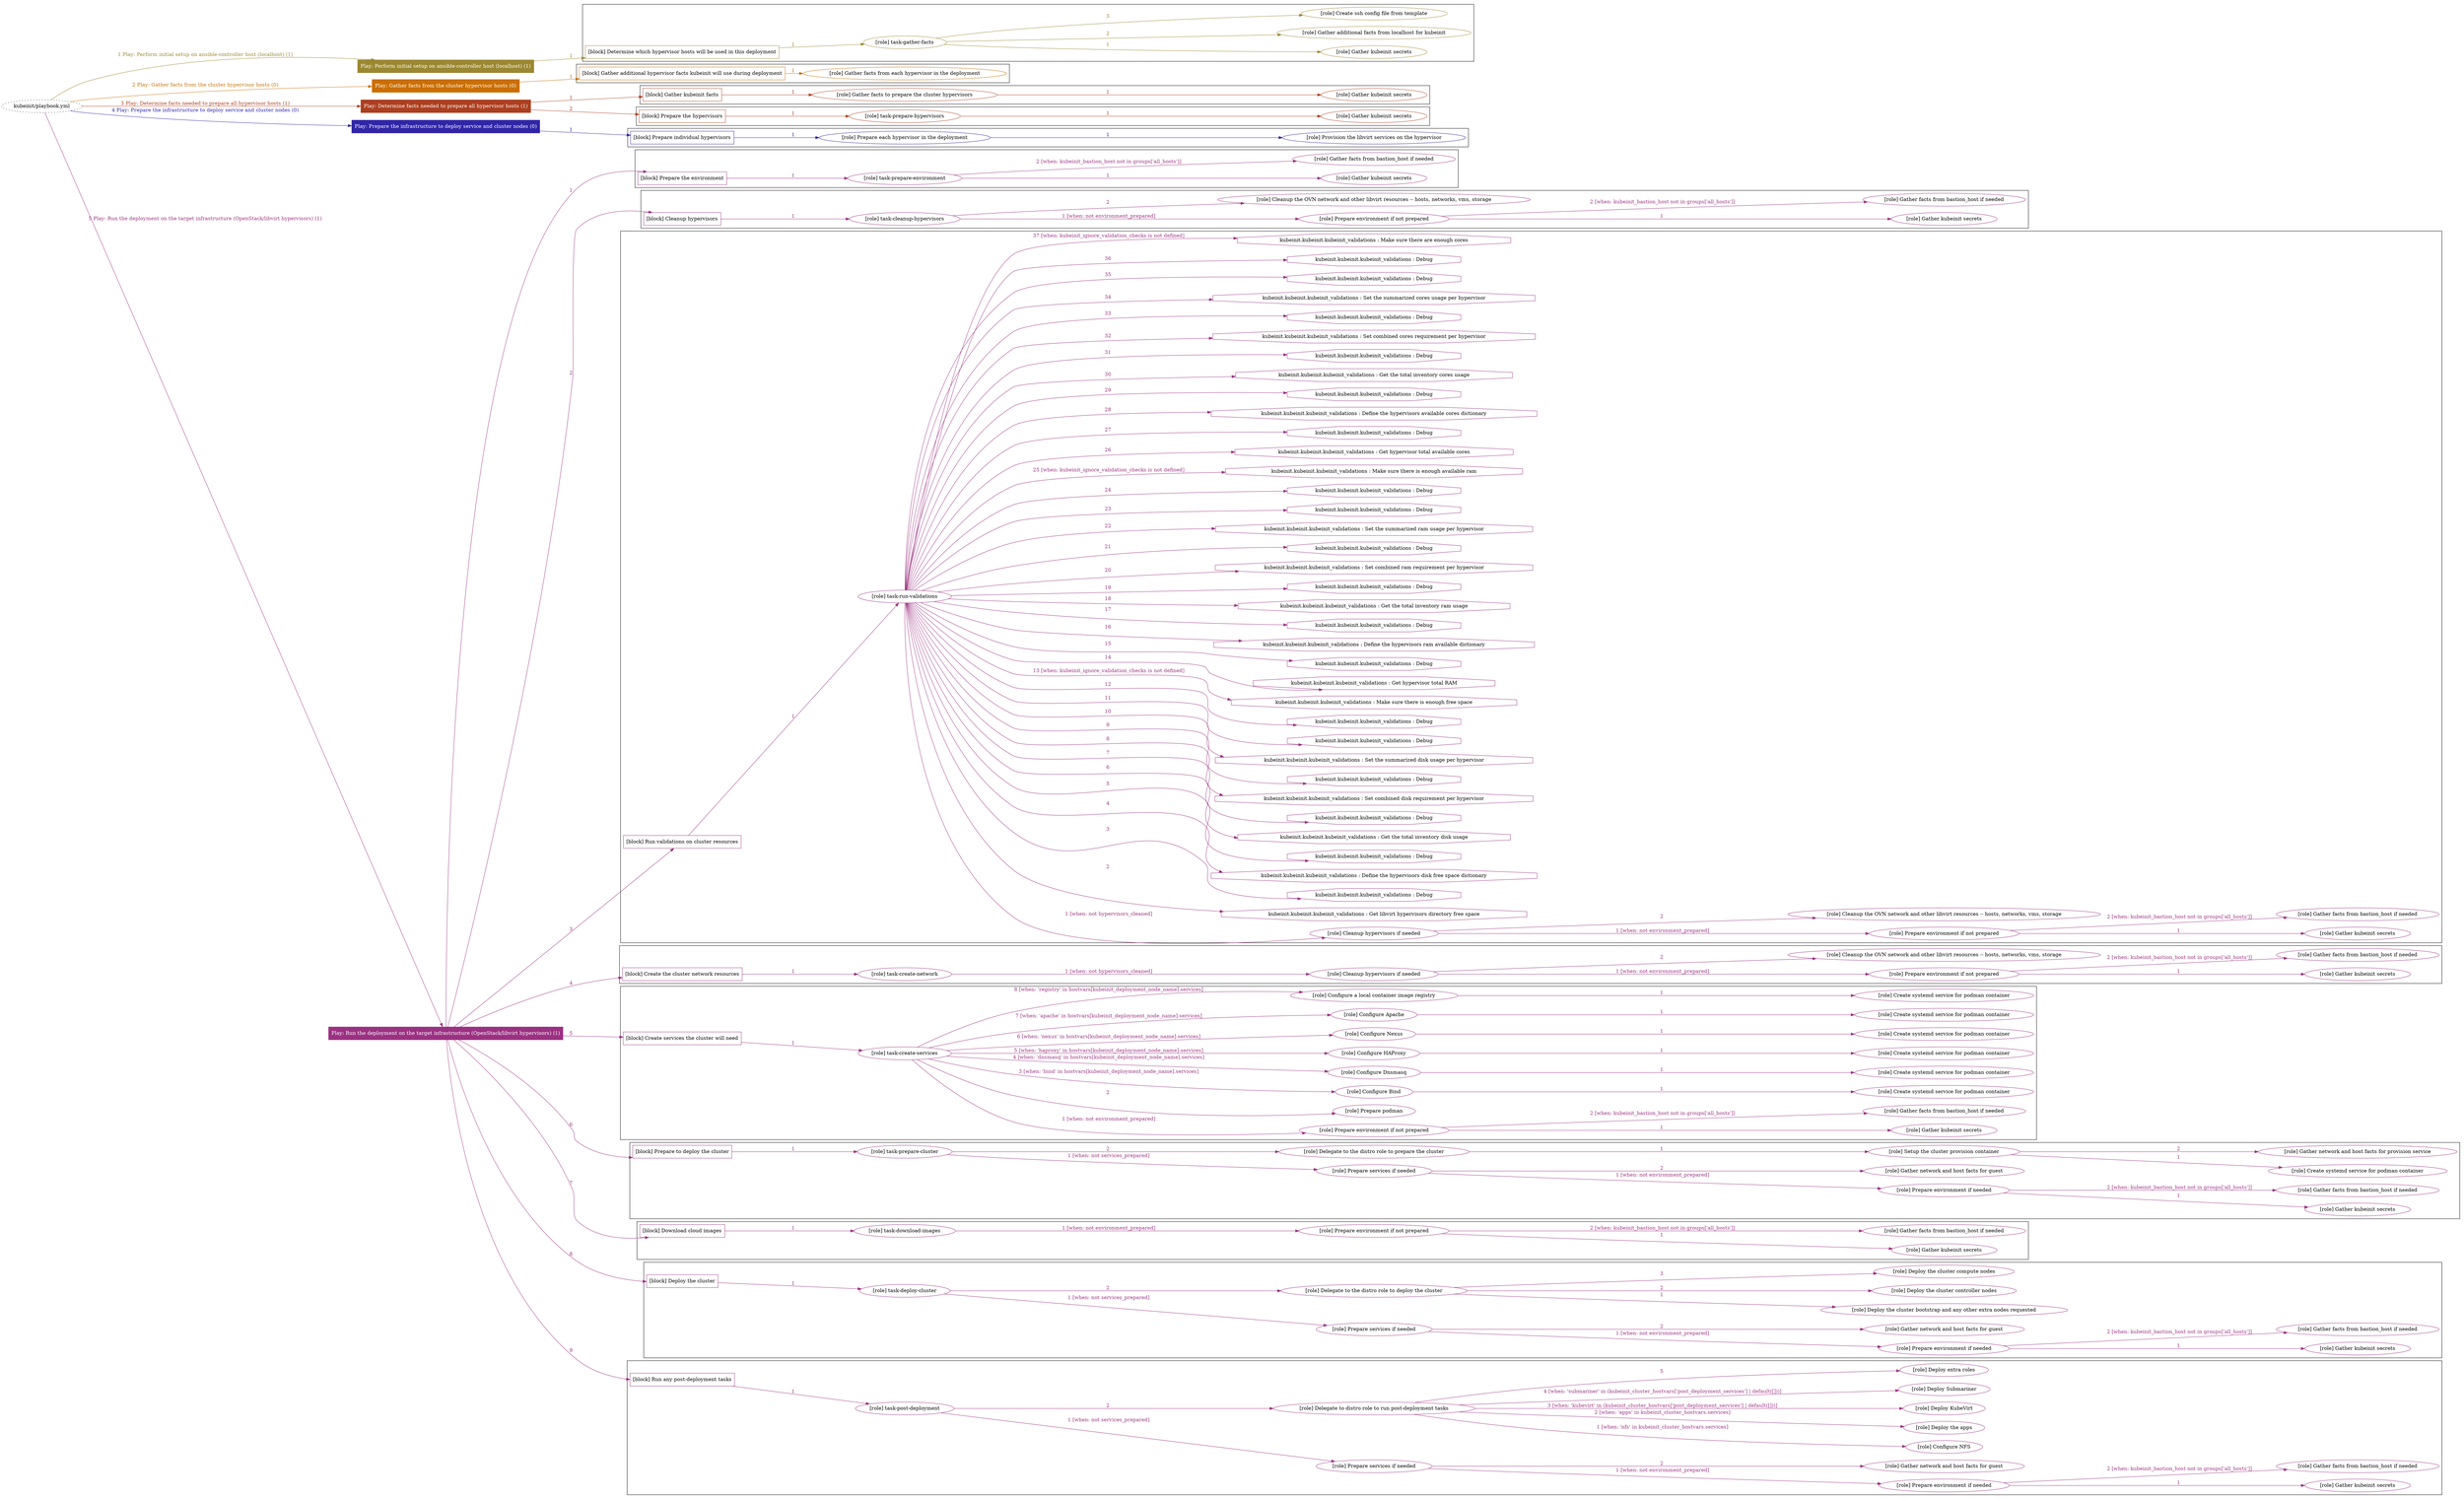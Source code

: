 digraph {
	graph [concentrate=true ordering=in rankdir=LR ratio=fill]
	edge [esep=5 sep=10]
	"kubeinit/playbook.yml" [URL="/home/runner/work/kubeinit/kubeinit/kubeinit/playbook.yml" id=playbook_6d7910e0 style=dotted]
	"kubeinit/playbook.yml" -> play_c3c20d19 [label="1 Play: Perform initial setup on ansible-controller host (localhost) (1)" color="#9b8731" fontcolor="#9b8731" id=edge_play_c3c20d19 labeltooltip="1 Play: Perform initial setup on ansible-controller host (localhost) (1)" tooltip="1 Play: Perform initial setup on ansible-controller host (localhost) (1)"]
	subgraph "Play: Perform initial setup on ansible-controller host (localhost) (1)" {
		play_c3c20d19 [label="Play: Perform initial setup on ansible-controller host (localhost) (1)" URL="/home/runner/work/kubeinit/kubeinit/kubeinit/playbook.yml" color="#9b8731" fontcolor="#ffffff" id=play_c3c20d19 shape=box style=filled tooltip=localhost]
		play_c3c20d19 -> block_7f48fd8b [label=1 color="#9b8731" fontcolor="#9b8731" id=edge_block_7f48fd8b labeltooltip=1 tooltip=1]
		subgraph cluster_block_7f48fd8b {
			block_7f48fd8b [label="[block] Determine which hypervisor hosts will be used in this deployment" URL="/home/runner/work/kubeinit/kubeinit/kubeinit/playbook.yml" color="#9b8731" id=block_7f48fd8b labeltooltip="Determine which hypervisor hosts will be used in this deployment" shape=box tooltip="Determine which hypervisor hosts will be used in this deployment"]
			block_7f48fd8b -> role_fcec6fd9 [label="1 " color="#9b8731" fontcolor="#9b8731" id=edge_role_fcec6fd9 labeltooltip="1 " tooltip="1 "]
			subgraph "task-gather-facts" {
				role_fcec6fd9 [label="[role] task-gather-facts" URL="/home/runner/work/kubeinit/kubeinit/kubeinit/playbook.yml" color="#9b8731" id=role_fcec6fd9 tooltip="task-gather-facts"]
				role_fcec6fd9 -> role_9858ce0e [label="1 " color="#9b8731" fontcolor="#9b8731" id=edge_role_9858ce0e labeltooltip="1 " tooltip="1 "]
				subgraph "Gather kubeinit secrets" {
					role_9858ce0e [label="[role] Gather kubeinit secrets" URL="/home/runner/.ansible/collections/ansible_collections/kubeinit/kubeinit/roles/kubeinit_prepare/tasks/build_hypervisors_group.yml" color="#9b8731" id=role_9858ce0e tooltip="Gather kubeinit secrets"]
				}
				role_fcec6fd9 -> role_df51d15c [label="2 " color="#9b8731" fontcolor="#9b8731" id=edge_role_df51d15c labeltooltip="2 " tooltip="2 "]
				subgraph "Gather additional facts from localhost for kubeinit" {
					role_df51d15c [label="[role] Gather additional facts from localhost for kubeinit" URL="/home/runner/.ansible/collections/ansible_collections/kubeinit/kubeinit/roles/kubeinit_prepare/tasks/build_hypervisors_group.yml" color="#9b8731" id=role_df51d15c tooltip="Gather additional facts from localhost for kubeinit"]
				}
				role_fcec6fd9 -> role_518cdf62 [label="3 " color="#9b8731" fontcolor="#9b8731" id=edge_role_518cdf62 labeltooltip="3 " tooltip="3 "]
				subgraph "Create ssh config file from template" {
					role_518cdf62 [label="[role] Create ssh config file from template" URL="/home/runner/.ansible/collections/ansible_collections/kubeinit/kubeinit/roles/kubeinit_prepare/tasks/build_hypervisors_group.yml" color="#9b8731" id=role_518cdf62 tooltip="Create ssh config file from template"]
				}
			}
		}
	}
	"kubeinit/playbook.yml" -> play_6dd5bb3f [label="2 Play: Gather facts from the cluster hypervisor hosts (0)" color="#ca6f02" fontcolor="#ca6f02" id=edge_play_6dd5bb3f labeltooltip="2 Play: Gather facts from the cluster hypervisor hosts (0)" tooltip="2 Play: Gather facts from the cluster hypervisor hosts (0)"]
	subgraph "Play: Gather facts from the cluster hypervisor hosts (0)" {
		play_6dd5bb3f [label="Play: Gather facts from the cluster hypervisor hosts (0)" URL="/home/runner/work/kubeinit/kubeinit/kubeinit/playbook.yml" color="#ca6f02" fontcolor="#ffffff" id=play_6dd5bb3f shape=box style=filled tooltip="Play: Gather facts from the cluster hypervisor hosts (0)"]
		play_6dd5bb3f -> block_cc670434 [label=1 color="#ca6f02" fontcolor="#ca6f02" id=edge_block_cc670434 labeltooltip=1 tooltip=1]
		subgraph cluster_block_cc670434 {
			block_cc670434 [label="[block] Gather additional hypervisor facts kubeinit will use during deployment" URL="/home/runner/work/kubeinit/kubeinit/kubeinit/playbook.yml" color="#ca6f02" id=block_cc670434 labeltooltip="Gather additional hypervisor facts kubeinit will use during deployment" shape=box tooltip="Gather additional hypervisor facts kubeinit will use during deployment"]
			block_cc670434 -> role_d29d7c04 [label="1 " color="#ca6f02" fontcolor="#ca6f02" id=edge_role_d29d7c04 labeltooltip="1 " tooltip="1 "]
			subgraph "Gather facts from each hypervisor in the deployment" {
				role_d29d7c04 [label="[role] Gather facts from each hypervisor in the deployment" URL="/home/runner/work/kubeinit/kubeinit/kubeinit/playbook.yml" color="#ca6f02" id=role_d29d7c04 tooltip="Gather facts from each hypervisor in the deployment"]
			}
		}
	}
	"kubeinit/playbook.yml" -> play_22f14f71 [label="3 Play: Determine facts needed to prepare all hypervisor hosts (1)" color="#ad3f1f" fontcolor="#ad3f1f" id=edge_play_22f14f71 labeltooltip="3 Play: Determine facts needed to prepare all hypervisor hosts (1)" tooltip="3 Play: Determine facts needed to prepare all hypervisor hosts (1)"]
	subgraph "Play: Determine facts needed to prepare all hypervisor hosts (1)" {
		play_22f14f71 [label="Play: Determine facts needed to prepare all hypervisor hosts (1)" URL="/home/runner/work/kubeinit/kubeinit/kubeinit/playbook.yml" color="#ad3f1f" fontcolor="#ffffff" id=play_22f14f71 shape=box style=filled tooltip=localhost]
		play_22f14f71 -> block_70442dd4 [label=1 color="#ad3f1f" fontcolor="#ad3f1f" id=edge_block_70442dd4 labeltooltip=1 tooltip=1]
		subgraph cluster_block_70442dd4 {
			block_70442dd4 [label="[block] Gather kubeinit facts" URL="/home/runner/work/kubeinit/kubeinit/kubeinit/playbook.yml" color="#ad3f1f" id=block_70442dd4 labeltooltip="Gather kubeinit facts" shape=box tooltip="Gather kubeinit facts"]
			block_70442dd4 -> role_53f2d052 [label="1 " color="#ad3f1f" fontcolor="#ad3f1f" id=edge_role_53f2d052 labeltooltip="1 " tooltip="1 "]
			subgraph "Gather facts to prepare the cluster hypervisors" {
				role_53f2d052 [label="[role] Gather facts to prepare the cluster hypervisors" URL="/home/runner/work/kubeinit/kubeinit/kubeinit/playbook.yml" color="#ad3f1f" id=role_53f2d052 tooltip="Gather facts to prepare the cluster hypervisors"]
				role_53f2d052 -> role_0d0cd772 [label="1 " color="#ad3f1f" fontcolor="#ad3f1f" id=edge_role_0d0cd772 labeltooltip="1 " tooltip="1 "]
				subgraph "Gather kubeinit secrets" {
					role_0d0cd772 [label="[role] Gather kubeinit secrets" URL="/home/runner/.ansible/collections/ansible_collections/kubeinit/kubeinit/roles/kubeinit_prepare/tasks/gather_kubeinit_facts.yml" color="#ad3f1f" id=role_0d0cd772 tooltip="Gather kubeinit secrets"]
				}
			}
		}
		play_22f14f71 -> block_bc79d750 [label=2 color="#ad3f1f" fontcolor="#ad3f1f" id=edge_block_bc79d750 labeltooltip=2 tooltip=2]
		subgraph cluster_block_bc79d750 {
			block_bc79d750 [label="[block] Prepare the hypervisors" URL="/home/runner/work/kubeinit/kubeinit/kubeinit/playbook.yml" color="#ad3f1f" id=block_bc79d750 labeltooltip="Prepare the hypervisors" shape=box tooltip="Prepare the hypervisors"]
			block_bc79d750 -> role_b0c745f6 [label="1 " color="#ad3f1f" fontcolor="#ad3f1f" id=edge_role_b0c745f6 labeltooltip="1 " tooltip="1 "]
			subgraph "task-prepare-hypervisors" {
				role_b0c745f6 [label="[role] task-prepare-hypervisors" URL="/home/runner/work/kubeinit/kubeinit/kubeinit/playbook.yml" color="#ad3f1f" id=role_b0c745f6 tooltip="task-prepare-hypervisors"]
				role_b0c745f6 -> role_ae9e91b8 [label="1 " color="#ad3f1f" fontcolor="#ad3f1f" id=edge_role_ae9e91b8 labeltooltip="1 " tooltip="1 "]
				subgraph "Gather kubeinit secrets" {
					role_ae9e91b8 [label="[role] Gather kubeinit secrets" URL="/home/runner/.ansible/collections/ansible_collections/kubeinit/kubeinit/roles/kubeinit_prepare/tasks/gather_kubeinit_facts.yml" color="#ad3f1f" id=role_ae9e91b8 tooltip="Gather kubeinit secrets"]
				}
			}
		}
	}
	"kubeinit/playbook.yml" -> play_5d10fdf8 [label="4 Play: Prepare the infrastructure to deploy service and cluster nodes (0)" color="#3025a7" fontcolor="#3025a7" id=edge_play_5d10fdf8 labeltooltip="4 Play: Prepare the infrastructure to deploy service and cluster nodes (0)" tooltip="4 Play: Prepare the infrastructure to deploy service and cluster nodes (0)"]
	subgraph "Play: Prepare the infrastructure to deploy service and cluster nodes (0)" {
		play_5d10fdf8 [label="Play: Prepare the infrastructure to deploy service and cluster nodes (0)" URL="/home/runner/work/kubeinit/kubeinit/kubeinit/playbook.yml" color="#3025a7" fontcolor="#ffffff" id=play_5d10fdf8 shape=box style=filled tooltip="Play: Prepare the infrastructure to deploy service and cluster nodes (0)"]
		play_5d10fdf8 -> block_1ee7a589 [label=1 color="#3025a7" fontcolor="#3025a7" id=edge_block_1ee7a589 labeltooltip=1 tooltip=1]
		subgraph cluster_block_1ee7a589 {
			block_1ee7a589 [label="[block] Prepare individual hypervisors" URL="/home/runner/work/kubeinit/kubeinit/kubeinit/playbook.yml" color="#3025a7" id=block_1ee7a589 labeltooltip="Prepare individual hypervisors" shape=box tooltip="Prepare individual hypervisors"]
			block_1ee7a589 -> role_675e67a4 [label="1 " color="#3025a7" fontcolor="#3025a7" id=edge_role_675e67a4 labeltooltip="1 " tooltip="1 "]
			subgraph "Prepare each hypervisor in the deployment" {
				role_675e67a4 [label="[role] Prepare each hypervisor in the deployment" URL="/home/runner/work/kubeinit/kubeinit/kubeinit/playbook.yml" color="#3025a7" id=role_675e67a4 tooltip="Prepare each hypervisor in the deployment"]
				role_675e67a4 -> role_826341c8 [label="1 " color="#3025a7" fontcolor="#3025a7" id=edge_role_826341c8 labeltooltip="1 " tooltip="1 "]
				subgraph "Provision the libvirt services on the hypervisor" {
					role_826341c8 [label="[role] Provision the libvirt services on the hypervisor" URL="/home/runner/.ansible/collections/ansible_collections/kubeinit/kubeinit/roles/kubeinit_prepare/tasks/prepare_hypervisor.yml" color="#3025a7" id=role_826341c8 tooltip="Provision the libvirt services on the hypervisor"]
				}
			}
		}
	}
	"kubeinit/playbook.yml" -> play_c38271ca [label="5 Play: Run the deployment on the target infrastructure (OpenStack/libvirt hypervisors) (1)" color="#9b3182" fontcolor="#9b3182" id=edge_play_c38271ca labeltooltip="5 Play: Run the deployment on the target infrastructure (OpenStack/libvirt hypervisors) (1)" tooltip="5 Play: Run the deployment on the target infrastructure (OpenStack/libvirt hypervisors) (1)"]
	subgraph "Play: Run the deployment on the target infrastructure (OpenStack/libvirt hypervisors) (1)" {
		play_c38271ca [label="Play: Run the deployment on the target infrastructure (OpenStack/libvirt hypervisors) (1)" URL="/home/runner/work/kubeinit/kubeinit/kubeinit/playbook.yml" color="#9b3182" fontcolor="#ffffff" id=play_c38271ca shape=box style=filled tooltip=localhost]
		play_c38271ca -> block_e7f13f61 [label=1 color="#9b3182" fontcolor="#9b3182" id=edge_block_e7f13f61 labeltooltip=1 tooltip=1]
		subgraph cluster_block_e7f13f61 {
			block_e7f13f61 [label="[block] Prepare the environment" URL="/home/runner/work/kubeinit/kubeinit/kubeinit/playbook.yml" color="#9b3182" id=block_e7f13f61 labeltooltip="Prepare the environment" shape=box tooltip="Prepare the environment"]
			block_e7f13f61 -> role_450ded60 [label="1 " color="#9b3182" fontcolor="#9b3182" id=edge_role_450ded60 labeltooltip="1 " tooltip="1 "]
			subgraph "task-prepare-environment" {
				role_450ded60 [label="[role] task-prepare-environment" URL="/home/runner/work/kubeinit/kubeinit/kubeinit/playbook.yml" color="#9b3182" id=role_450ded60 tooltip="task-prepare-environment"]
				role_450ded60 -> role_81544741 [label="1 " color="#9b3182" fontcolor="#9b3182" id=edge_role_81544741 labeltooltip="1 " tooltip="1 "]
				subgraph "Gather kubeinit secrets" {
					role_81544741 [label="[role] Gather kubeinit secrets" URL="/home/runner/.ansible/collections/ansible_collections/kubeinit/kubeinit/roles/kubeinit_prepare/tasks/gather_kubeinit_facts.yml" color="#9b3182" id=role_81544741 tooltip="Gather kubeinit secrets"]
				}
				role_450ded60 -> role_724d67bc [label="2 [when: kubeinit_bastion_host not in groups['all_hosts']]" color="#9b3182" fontcolor="#9b3182" id=edge_role_724d67bc labeltooltip="2 [when: kubeinit_bastion_host not in groups['all_hosts']]" tooltip="2 [when: kubeinit_bastion_host not in groups['all_hosts']]"]
				subgraph "Gather facts from bastion_host if needed" {
					role_724d67bc [label="[role] Gather facts from bastion_host if needed" URL="/home/runner/.ansible/collections/ansible_collections/kubeinit/kubeinit/roles/kubeinit_prepare/tasks/main.yml" color="#9b3182" id=role_724d67bc tooltip="Gather facts from bastion_host if needed"]
				}
			}
		}
		play_c38271ca -> block_0078271f [label=2 color="#9b3182" fontcolor="#9b3182" id=edge_block_0078271f labeltooltip=2 tooltip=2]
		subgraph cluster_block_0078271f {
			block_0078271f [label="[block] Cleanup hypervisors" URL="/home/runner/work/kubeinit/kubeinit/kubeinit/playbook.yml" color="#9b3182" id=block_0078271f labeltooltip="Cleanup hypervisors" shape=box tooltip="Cleanup hypervisors"]
			block_0078271f -> role_fa4e978d [label="1 " color="#9b3182" fontcolor="#9b3182" id=edge_role_fa4e978d labeltooltip="1 " tooltip="1 "]
			subgraph "task-cleanup-hypervisors" {
				role_fa4e978d [label="[role] task-cleanup-hypervisors" URL="/home/runner/work/kubeinit/kubeinit/kubeinit/playbook.yml" color="#9b3182" id=role_fa4e978d tooltip="task-cleanup-hypervisors"]
				role_fa4e978d -> role_5db5257a [label="1 [when: not environment_prepared]" color="#9b3182" fontcolor="#9b3182" id=edge_role_5db5257a labeltooltip="1 [when: not environment_prepared]" tooltip="1 [when: not environment_prepared]"]
				subgraph "Prepare environment if not prepared" {
					role_5db5257a [label="[role] Prepare environment if not prepared" URL="/home/runner/.ansible/collections/ansible_collections/kubeinit/kubeinit/roles/kubeinit_libvirt/tasks/cleanup_hypervisors.yml" color="#9b3182" id=role_5db5257a tooltip="Prepare environment if not prepared"]
					role_5db5257a -> role_e8a7ff7b [label="1 " color="#9b3182" fontcolor="#9b3182" id=edge_role_e8a7ff7b labeltooltip="1 " tooltip="1 "]
					subgraph "Gather kubeinit secrets" {
						role_e8a7ff7b [label="[role] Gather kubeinit secrets" URL="/home/runner/.ansible/collections/ansible_collections/kubeinit/kubeinit/roles/kubeinit_prepare/tasks/gather_kubeinit_facts.yml" color="#9b3182" id=role_e8a7ff7b tooltip="Gather kubeinit secrets"]
					}
					role_5db5257a -> role_a83e1e50 [label="2 [when: kubeinit_bastion_host not in groups['all_hosts']]" color="#9b3182" fontcolor="#9b3182" id=edge_role_a83e1e50 labeltooltip="2 [when: kubeinit_bastion_host not in groups['all_hosts']]" tooltip="2 [when: kubeinit_bastion_host not in groups['all_hosts']]"]
					subgraph "Gather facts from bastion_host if needed" {
						role_a83e1e50 [label="[role] Gather facts from bastion_host if needed" URL="/home/runner/.ansible/collections/ansible_collections/kubeinit/kubeinit/roles/kubeinit_prepare/tasks/main.yml" color="#9b3182" id=role_a83e1e50 tooltip="Gather facts from bastion_host if needed"]
					}
				}
				role_fa4e978d -> role_75641518 [label="2 " color="#9b3182" fontcolor="#9b3182" id=edge_role_75641518 labeltooltip="2 " tooltip="2 "]
				subgraph "Cleanup the OVN network and other libvirt resources -- hosts, networks, vms, storage" {
					role_75641518 [label="[role] Cleanup the OVN network and other libvirt resources -- hosts, networks, vms, storage" URL="/home/runner/.ansible/collections/ansible_collections/kubeinit/kubeinit/roles/kubeinit_libvirt/tasks/cleanup_hypervisors.yml" color="#9b3182" id=role_75641518 tooltip="Cleanup the OVN network and other libvirt resources -- hosts, networks, vms, storage"]
				}
			}
		}
		play_c38271ca -> block_f02e43ec [label=3 color="#9b3182" fontcolor="#9b3182" id=edge_block_f02e43ec labeltooltip=3 tooltip=3]
		subgraph cluster_block_f02e43ec {
			block_f02e43ec [label="[block] Run validations on cluster resources" URL="/home/runner/work/kubeinit/kubeinit/kubeinit/playbook.yml" color="#9b3182" id=block_f02e43ec labeltooltip="Run validations on cluster resources" shape=box tooltip="Run validations on cluster resources"]
			block_f02e43ec -> role_e5e38f5f [label="1 " color="#9b3182" fontcolor="#9b3182" id=edge_role_e5e38f5f labeltooltip="1 " tooltip="1 "]
			subgraph "task-run-validations" {
				role_e5e38f5f [label="[role] task-run-validations" URL="/home/runner/work/kubeinit/kubeinit/kubeinit/playbook.yml" color="#9b3182" id=role_e5e38f5f tooltip="task-run-validations"]
				role_e5e38f5f -> role_f01fb2c4 [label="1 [when: not hypervisors_cleaned]" color="#9b3182" fontcolor="#9b3182" id=edge_role_f01fb2c4 labeltooltip="1 [when: not hypervisors_cleaned]" tooltip="1 [when: not hypervisors_cleaned]"]
				subgraph "Cleanup hypervisors if needed" {
					role_f01fb2c4 [label="[role] Cleanup hypervisors if needed" URL="/home/runner/.ansible/collections/ansible_collections/kubeinit/kubeinit/roles/kubeinit_validations/tasks/main.yml" color="#9b3182" id=role_f01fb2c4 tooltip="Cleanup hypervisors if needed"]
					role_f01fb2c4 -> role_eff689a5 [label="1 [when: not environment_prepared]" color="#9b3182" fontcolor="#9b3182" id=edge_role_eff689a5 labeltooltip="1 [when: not environment_prepared]" tooltip="1 [when: not environment_prepared]"]
					subgraph "Prepare environment if not prepared" {
						role_eff689a5 [label="[role] Prepare environment if not prepared" URL="/home/runner/.ansible/collections/ansible_collections/kubeinit/kubeinit/roles/kubeinit_libvirt/tasks/cleanup_hypervisors.yml" color="#9b3182" id=role_eff689a5 tooltip="Prepare environment if not prepared"]
						role_eff689a5 -> role_50e3e59b [label="1 " color="#9b3182" fontcolor="#9b3182" id=edge_role_50e3e59b labeltooltip="1 " tooltip="1 "]
						subgraph "Gather kubeinit secrets" {
							role_50e3e59b [label="[role] Gather kubeinit secrets" URL="/home/runner/.ansible/collections/ansible_collections/kubeinit/kubeinit/roles/kubeinit_prepare/tasks/gather_kubeinit_facts.yml" color="#9b3182" id=role_50e3e59b tooltip="Gather kubeinit secrets"]
						}
						role_eff689a5 -> role_4aede977 [label="2 [when: kubeinit_bastion_host not in groups['all_hosts']]" color="#9b3182" fontcolor="#9b3182" id=edge_role_4aede977 labeltooltip="2 [when: kubeinit_bastion_host not in groups['all_hosts']]" tooltip="2 [when: kubeinit_bastion_host not in groups['all_hosts']]"]
						subgraph "Gather facts from bastion_host if needed" {
							role_4aede977 [label="[role] Gather facts from bastion_host if needed" URL="/home/runner/.ansible/collections/ansible_collections/kubeinit/kubeinit/roles/kubeinit_prepare/tasks/main.yml" color="#9b3182" id=role_4aede977 tooltip="Gather facts from bastion_host if needed"]
						}
					}
					role_f01fb2c4 -> role_d5c94de2 [label="2 " color="#9b3182" fontcolor="#9b3182" id=edge_role_d5c94de2 labeltooltip="2 " tooltip="2 "]
					subgraph "Cleanup the OVN network and other libvirt resources -- hosts, networks, vms, storage" {
						role_d5c94de2 [label="[role] Cleanup the OVN network and other libvirt resources -- hosts, networks, vms, storage" URL="/home/runner/.ansible/collections/ansible_collections/kubeinit/kubeinit/roles/kubeinit_libvirt/tasks/cleanup_hypervisors.yml" color="#9b3182" id=role_d5c94de2 tooltip="Cleanup the OVN network and other libvirt resources -- hosts, networks, vms, storage"]
					}
				}
				task_a745908e [label="kubeinit.kubeinit.kubeinit_validations : Get libvirt hypervisors directory free space" URL="/home/runner/.ansible/collections/ansible_collections/kubeinit/kubeinit/roles/kubeinit_validations/tasks/10_libvirt_free_space.yml" color="#9b3182" id=task_a745908e shape=octagon tooltip="kubeinit.kubeinit.kubeinit_validations : Get libvirt hypervisors directory free space"]
				role_e5e38f5f -> task_a745908e [label="2 " color="#9b3182" fontcolor="#9b3182" id=edge_task_a745908e labeltooltip="2 " tooltip="2 "]
				task_2fb36fa1 [label="kubeinit.kubeinit.kubeinit_validations : Debug" URL="/home/runner/.ansible/collections/ansible_collections/kubeinit/kubeinit/roles/kubeinit_validations/tasks/10_libvirt_free_space.yml" color="#9b3182" id=task_2fb36fa1 shape=octagon tooltip="kubeinit.kubeinit.kubeinit_validations : Debug"]
				role_e5e38f5f -> task_2fb36fa1 [label="3 " color="#9b3182" fontcolor="#9b3182" id=edge_task_2fb36fa1 labeltooltip="3 " tooltip="3 "]
				task_a7d88b52 [label="kubeinit.kubeinit.kubeinit_validations : Define the hypervisors disk free space dictionary" URL="/home/runner/.ansible/collections/ansible_collections/kubeinit/kubeinit/roles/kubeinit_validations/tasks/10_libvirt_free_space.yml" color="#9b3182" id=task_a7d88b52 shape=octagon tooltip="kubeinit.kubeinit.kubeinit_validations : Define the hypervisors disk free space dictionary"]
				role_e5e38f5f -> task_a7d88b52 [label="4 " color="#9b3182" fontcolor="#9b3182" id=edge_task_a7d88b52 labeltooltip="4 " tooltip="4 "]
				task_91a21dcd [label="kubeinit.kubeinit.kubeinit_validations : Debug" URL="/home/runner/.ansible/collections/ansible_collections/kubeinit/kubeinit/roles/kubeinit_validations/tasks/10_libvirt_free_space.yml" color="#9b3182" id=task_91a21dcd shape=octagon tooltip="kubeinit.kubeinit.kubeinit_validations : Debug"]
				role_e5e38f5f -> task_91a21dcd [label="5 " color="#9b3182" fontcolor="#9b3182" id=edge_task_91a21dcd labeltooltip="5 " tooltip="5 "]
				task_b0f4aae4 [label="kubeinit.kubeinit.kubeinit_validations : Get the total inventory disk usage" URL="/home/runner/.ansible/collections/ansible_collections/kubeinit/kubeinit/roles/kubeinit_validations/tasks/10_libvirt_free_space.yml" color="#9b3182" id=task_b0f4aae4 shape=octagon tooltip="kubeinit.kubeinit.kubeinit_validations : Get the total inventory disk usage"]
				role_e5e38f5f -> task_b0f4aae4 [label="6 " color="#9b3182" fontcolor="#9b3182" id=edge_task_b0f4aae4 labeltooltip="6 " tooltip="6 "]
				task_27490541 [label="kubeinit.kubeinit.kubeinit_validations : Debug" URL="/home/runner/.ansible/collections/ansible_collections/kubeinit/kubeinit/roles/kubeinit_validations/tasks/10_libvirt_free_space.yml" color="#9b3182" id=task_27490541 shape=octagon tooltip="kubeinit.kubeinit.kubeinit_validations : Debug"]
				role_e5e38f5f -> task_27490541 [label="7 " color="#9b3182" fontcolor="#9b3182" id=edge_task_27490541 labeltooltip="7 " tooltip="7 "]
				task_0b4f65af [label="kubeinit.kubeinit.kubeinit_validations : Set combined disk requirement per hypervisor" URL="/home/runner/.ansible/collections/ansible_collections/kubeinit/kubeinit/roles/kubeinit_validations/tasks/10_libvirt_free_space.yml" color="#9b3182" id=task_0b4f65af shape=octagon tooltip="kubeinit.kubeinit.kubeinit_validations : Set combined disk requirement per hypervisor"]
				role_e5e38f5f -> task_0b4f65af [label="8 " color="#9b3182" fontcolor="#9b3182" id=edge_task_0b4f65af labeltooltip="8 " tooltip="8 "]
				task_a7dbe92e [label="kubeinit.kubeinit.kubeinit_validations : Debug" URL="/home/runner/.ansible/collections/ansible_collections/kubeinit/kubeinit/roles/kubeinit_validations/tasks/10_libvirt_free_space.yml" color="#9b3182" id=task_a7dbe92e shape=octagon tooltip="kubeinit.kubeinit.kubeinit_validations : Debug"]
				role_e5e38f5f -> task_a7dbe92e [label="9 " color="#9b3182" fontcolor="#9b3182" id=edge_task_a7dbe92e labeltooltip="9 " tooltip="9 "]
				task_7c54afbc [label="kubeinit.kubeinit.kubeinit_validations : Set the summarized disk usage per hypervisor" URL="/home/runner/.ansible/collections/ansible_collections/kubeinit/kubeinit/roles/kubeinit_validations/tasks/10_libvirt_free_space.yml" color="#9b3182" id=task_7c54afbc shape=octagon tooltip="kubeinit.kubeinit.kubeinit_validations : Set the summarized disk usage per hypervisor"]
				role_e5e38f5f -> task_7c54afbc [label="10 " color="#9b3182" fontcolor="#9b3182" id=edge_task_7c54afbc labeltooltip="10 " tooltip="10 "]
				task_a8f267cc [label="kubeinit.kubeinit.kubeinit_validations : Debug" URL="/home/runner/.ansible/collections/ansible_collections/kubeinit/kubeinit/roles/kubeinit_validations/tasks/10_libvirt_free_space.yml" color="#9b3182" id=task_a8f267cc shape=octagon tooltip="kubeinit.kubeinit.kubeinit_validations : Debug"]
				role_e5e38f5f -> task_a8f267cc [label="11 " color="#9b3182" fontcolor="#9b3182" id=edge_task_a8f267cc labeltooltip="11 " tooltip="11 "]
				task_fdf61621 [label="kubeinit.kubeinit.kubeinit_validations : Debug" URL="/home/runner/.ansible/collections/ansible_collections/kubeinit/kubeinit/roles/kubeinit_validations/tasks/10_libvirt_free_space.yml" color="#9b3182" id=task_fdf61621 shape=octagon tooltip="kubeinit.kubeinit.kubeinit_validations : Debug"]
				role_e5e38f5f -> task_fdf61621 [label="12 " color="#9b3182" fontcolor="#9b3182" id=edge_task_fdf61621 labeltooltip="12 " tooltip="12 "]
				task_b91ee5dc [label="kubeinit.kubeinit.kubeinit_validations : Make sure there is enough free space" URL="/home/runner/.ansible/collections/ansible_collections/kubeinit/kubeinit/roles/kubeinit_validations/tasks/10_libvirt_free_space.yml" color="#9b3182" id=task_b91ee5dc shape=octagon tooltip="kubeinit.kubeinit.kubeinit_validations : Make sure there is enough free space"]
				role_e5e38f5f -> task_b91ee5dc [label="13 [when: kubeinit_ignore_validation_checks is not defined]" color="#9b3182" fontcolor="#9b3182" id=edge_task_b91ee5dc labeltooltip="13 [when: kubeinit_ignore_validation_checks is not defined]" tooltip="13 [when: kubeinit_ignore_validation_checks is not defined]"]
				task_8a753f56 [label="kubeinit.kubeinit.kubeinit_validations : Get hypervisor total RAM" URL="/home/runner/.ansible/collections/ansible_collections/kubeinit/kubeinit/roles/kubeinit_validations/tasks/20_libvirt_available_ram.yml" color="#9b3182" id=task_8a753f56 shape=octagon tooltip="kubeinit.kubeinit.kubeinit_validations : Get hypervisor total RAM"]
				role_e5e38f5f -> task_8a753f56 [label="14 " color="#9b3182" fontcolor="#9b3182" id=edge_task_8a753f56 labeltooltip="14 " tooltip="14 "]
				task_936231c6 [label="kubeinit.kubeinit.kubeinit_validations : Debug" URL="/home/runner/.ansible/collections/ansible_collections/kubeinit/kubeinit/roles/kubeinit_validations/tasks/20_libvirt_available_ram.yml" color="#9b3182" id=task_936231c6 shape=octagon tooltip="kubeinit.kubeinit.kubeinit_validations : Debug"]
				role_e5e38f5f -> task_936231c6 [label="15 " color="#9b3182" fontcolor="#9b3182" id=edge_task_936231c6 labeltooltip="15 " tooltip="15 "]
				task_19b44141 [label="kubeinit.kubeinit.kubeinit_validations : Define the hypervisors ram available dictionary" URL="/home/runner/.ansible/collections/ansible_collections/kubeinit/kubeinit/roles/kubeinit_validations/tasks/20_libvirt_available_ram.yml" color="#9b3182" id=task_19b44141 shape=octagon tooltip="kubeinit.kubeinit.kubeinit_validations : Define the hypervisors ram available dictionary"]
				role_e5e38f5f -> task_19b44141 [label="16 " color="#9b3182" fontcolor="#9b3182" id=edge_task_19b44141 labeltooltip="16 " tooltip="16 "]
				task_3cba6648 [label="kubeinit.kubeinit.kubeinit_validations : Debug" URL="/home/runner/.ansible/collections/ansible_collections/kubeinit/kubeinit/roles/kubeinit_validations/tasks/20_libvirt_available_ram.yml" color="#9b3182" id=task_3cba6648 shape=octagon tooltip="kubeinit.kubeinit.kubeinit_validations : Debug"]
				role_e5e38f5f -> task_3cba6648 [label="17 " color="#9b3182" fontcolor="#9b3182" id=edge_task_3cba6648 labeltooltip="17 " tooltip="17 "]
				task_0aa7106b [label="kubeinit.kubeinit.kubeinit_validations : Get the total inventory ram usage" URL="/home/runner/.ansible/collections/ansible_collections/kubeinit/kubeinit/roles/kubeinit_validations/tasks/20_libvirt_available_ram.yml" color="#9b3182" id=task_0aa7106b shape=octagon tooltip="kubeinit.kubeinit.kubeinit_validations : Get the total inventory ram usage"]
				role_e5e38f5f -> task_0aa7106b [label="18 " color="#9b3182" fontcolor="#9b3182" id=edge_task_0aa7106b labeltooltip="18 " tooltip="18 "]
				task_e2096e70 [label="kubeinit.kubeinit.kubeinit_validations : Debug" URL="/home/runner/.ansible/collections/ansible_collections/kubeinit/kubeinit/roles/kubeinit_validations/tasks/20_libvirt_available_ram.yml" color="#9b3182" id=task_e2096e70 shape=octagon tooltip="kubeinit.kubeinit.kubeinit_validations : Debug"]
				role_e5e38f5f -> task_e2096e70 [label="19 " color="#9b3182" fontcolor="#9b3182" id=edge_task_e2096e70 labeltooltip="19 " tooltip="19 "]
				task_182fce0a [label="kubeinit.kubeinit.kubeinit_validations : Set combined ram requirement per hypervisor" URL="/home/runner/.ansible/collections/ansible_collections/kubeinit/kubeinit/roles/kubeinit_validations/tasks/20_libvirt_available_ram.yml" color="#9b3182" id=task_182fce0a shape=octagon tooltip="kubeinit.kubeinit.kubeinit_validations : Set combined ram requirement per hypervisor"]
				role_e5e38f5f -> task_182fce0a [label="20 " color="#9b3182" fontcolor="#9b3182" id=edge_task_182fce0a labeltooltip="20 " tooltip="20 "]
				task_20ee5299 [label="kubeinit.kubeinit.kubeinit_validations : Debug" URL="/home/runner/.ansible/collections/ansible_collections/kubeinit/kubeinit/roles/kubeinit_validations/tasks/20_libvirt_available_ram.yml" color="#9b3182" id=task_20ee5299 shape=octagon tooltip="kubeinit.kubeinit.kubeinit_validations : Debug"]
				role_e5e38f5f -> task_20ee5299 [label="21 " color="#9b3182" fontcolor="#9b3182" id=edge_task_20ee5299 labeltooltip="21 " tooltip="21 "]
				task_604681ad [label="kubeinit.kubeinit.kubeinit_validations : Set the summarized ram usage per hypervisor" URL="/home/runner/.ansible/collections/ansible_collections/kubeinit/kubeinit/roles/kubeinit_validations/tasks/20_libvirt_available_ram.yml" color="#9b3182" id=task_604681ad shape=octagon tooltip="kubeinit.kubeinit.kubeinit_validations : Set the summarized ram usage per hypervisor"]
				role_e5e38f5f -> task_604681ad [label="22 " color="#9b3182" fontcolor="#9b3182" id=edge_task_604681ad labeltooltip="22 " tooltip="22 "]
				task_03260ec7 [label="kubeinit.kubeinit.kubeinit_validations : Debug" URL="/home/runner/.ansible/collections/ansible_collections/kubeinit/kubeinit/roles/kubeinit_validations/tasks/20_libvirt_available_ram.yml" color="#9b3182" id=task_03260ec7 shape=octagon tooltip="kubeinit.kubeinit.kubeinit_validations : Debug"]
				role_e5e38f5f -> task_03260ec7 [label="23 " color="#9b3182" fontcolor="#9b3182" id=edge_task_03260ec7 labeltooltip="23 " tooltip="23 "]
				task_02cd52b4 [label="kubeinit.kubeinit.kubeinit_validations : Debug" URL="/home/runner/.ansible/collections/ansible_collections/kubeinit/kubeinit/roles/kubeinit_validations/tasks/20_libvirt_available_ram.yml" color="#9b3182" id=task_02cd52b4 shape=octagon tooltip="kubeinit.kubeinit.kubeinit_validations : Debug"]
				role_e5e38f5f -> task_02cd52b4 [label="24 " color="#9b3182" fontcolor="#9b3182" id=edge_task_02cd52b4 labeltooltip="24 " tooltip="24 "]
				task_a884ff2a [label="kubeinit.kubeinit.kubeinit_validations : Make sure there is enough available ram" URL="/home/runner/.ansible/collections/ansible_collections/kubeinit/kubeinit/roles/kubeinit_validations/tasks/20_libvirt_available_ram.yml" color="#9b3182" id=task_a884ff2a shape=octagon tooltip="kubeinit.kubeinit.kubeinit_validations : Make sure there is enough available ram"]
				role_e5e38f5f -> task_a884ff2a [label="25 [when: kubeinit_ignore_validation_checks is not defined]" color="#9b3182" fontcolor="#9b3182" id=edge_task_a884ff2a labeltooltip="25 [when: kubeinit_ignore_validation_checks is not defined]" tooltip="25 [when: kubeinit_ignore_validation_checks is not defined]"]
				task_6d5be881 [label="kubeinit.kubeinit.kubeinit_validations : Get hypervisor total available cores" URL="/home/runner/.ansible/collections/ansible_collections/kubeinit/kubeinit/roles/kubeinit_validations/tasks/30_libvirt_check_cpu_cores.yml" color="#9b3182" id=task_6d5be881 shape=octagon tooltip="kubeinit.kubeinit.kubeinit_validations : Get hypervisor total available cores"]
				role_e5e38f5f -> task_6d5be881 [label="26 " color="#9b3182" fontcolor="#9b3182" id=edge_task_6d5be881 labeltooltip="26 " tooltip="26 "]
				task_584d3992 [label="kubeinit.kubeinit.kubeinit_validations : Debug" URL="/home/runner/.ansible/collections/ansible_collections/kubeinit/kubeinit/roles/kubeinit_validations/tasks/30_libvirt_check_cpu_cores.yml" color="#9b3182" id=task_584d3992 shape=octagon tooltip="kubeinit.kubeinit.kubeinit_validations : Debug"]
				role_e5e38f5f -> task_584d3992 [label="27 " color="#9b3182" fontcolor="#9b3182" id=edge_task_584d3992 labeltooltip="27 " tooltip="27 "]
				task_e2995101 [label="kubeinit.kubeinit.kubeinit_validations : Define the hypervisors available cores dictionary" URL="/home/runner/.ansible/collections/ansible_collections/kubeinit/kubeinit/roles/kubeinit_validations/tasks/30_libvirt_check_cpu_cores.yml" color="#9b3182" id=task_e2995101 shape=octagon tooltip="kubeinit.kubeinit.kubeinit_validations : Define the hypervisors available cores dictionary"]
				role_e5e38f5f -> task_e2995101 [label="28 " color="#9b3182" fontcolor="#9b3182" id=edge_task_e2995101 labeltooltip="28 " tooltip="28 "]
				task_38f5c5b1 [label="kubeinit.kubeinit.kubeinit_validations : Debug" URL="/home/runner/.ansible/collections/ansible_collections/kubeinit/kubeinit/roles/kubeinit_validations/tasks/30_libvirt_check_cpu_cores.yml" color="#9b3182" id=task_38f5c5b1 shape=octagon tooltip="kubeinit.kubeinit.kubeinit_validations : Debug"]
				role_e5e38f5f -> task_38f5c5b1 [label="29 " color="#9b3182" fontcolor="#9b3182" id=edge_task_38f5c5b1 labeltooltip="29 " tooltip="29 "]
				task_f45c4b98 [label="kubeinit.kubeinit.kubeinit_validations : Get the total inventory cores usage" URL="/home/runner/.ansible/collections/ansible_collections/kubeinit/kubeinit/roles/kubeinit_validations/tasks/30_libvirt_check_cpu_cores.yml" color="#9b3182" id=task_f45c4b98 shape=octagon tooltip="kubeinit.kubeinit.kubeinit_validations : Get the total inventory cores usage"]
				role_e5e38f5f -> task_f45c4b98 [label="30 " color="#9b3182" fontcolor="#9b3182" id=edge_task_f45c4b98 labeltooltip="30 " tooltip="30 "]
				task_ac722fb9 [label="kubeinit.kubeinit.kubeinit_validations : Debug" URL="/home/runner/.ansible/collections/ansible_collections/kubeinit/kubeinit/roles/kubeinit_validations/tasks/30_libvirt_check_cpu_cores.yml" color="#9b3182" id=task_ac722fb9 shape=octagon tooltip="kubeinit.kubeinit.kubeinit_validations : Debug"]
				role_e5e38f5f -> task_ac722fb9 [label="31 " color="#9b3182" fontcolor="#9b3182" id=edge_task_ac722fb9 labeltooltip="31 " tooltip="31 "]
				task_0b28ead2 [label="kubeinit.kubeinit.kubeinit_validations : Set combined cores requirement per hypervisor" URL="/home/runner/.ansible/collections/ansible_collections/kubeinit/kubeinit/roles/kubeinit_validations/tasks/30_libvirt_check_cpu_cores.yml" color="#9b3182" id=task_0b28ead2 shape=octagon tooltip="kubeinit.kubeinit.kubeinit_validations : Set combined cores requirement per hypervisor"]
				role_e5e38f5f -> task_0b28ead2 [label="32 " color="#9b3182" fontcolor="#9b3182" id=edge_task_0b28ead2 labeltooltip="32 " tooltip="32 "]
				task_3738c8bd [label="kubeinit.kubeinit.kubeinit_validations : Debug" URL="/home/runner/.ansible/collections/ansible_collections/kubeinit/kubeinit/roles/kubeinit_validations/tasks/30_libvirt_check_cpu_cores.yml" color="#9b3182" id=task_3738c8bd shape=octagon tooltip="kubeinit.kubeinit.kubeinit_validations : Debug"]
				role_e5e38f5f -> task_3738c8bd [label="33 " color="#9b3182" fontcolor="#9b3182" id=edge_task_3738c8bd labeltooltip="33 " tooltip="33 "]
				task_141d3af8 [label="kubeinit.kubeinit.kubeinit_validations : Set the summarized cores usage per hypervisor" URL="/home/runner/.ansible/collections/ansible_collections/kubeinit/kubeinit/roles/kubeinit_validations/tasks/30_libvirt_check_cpu_cores.yml" color="#9b3182" id=task_141d3af8 shape=octagon tooltip="kubeinit.kubeinit.kubeinit_validations : Set the summarized cores usage per hypervisor"]
				role_e5e38f5f -> task_141d3af8 [label="34 " color="#9b3182" fontcolor="#9b3182" id=edge_task_141d3af8 labeltooltip="34 " tooltip="34 "]
				task_fd48685c [label="kubeinit.kubeinit.kubeinit_validations : Debug" URL="/home/runner/.ansible/collections/ansible_collections/kubeinit/kubeinit/roles/kubeinit_validations/tasks/30_libvirt_check_cpu_cores.yml" color="#9b3182" id=task_fd48685c shape=octagon tooltip="kubeinit.kubeinit.kubeinit_validations : Debug"]
				role_e5e38f5f -> task_fd48685c [label="35 " color="#9b3182" fontcolor="#9b3182" id=edge_task_fd48685c labeltooltip="35 " tooltip="35 "]
				task_c5bc0656 [label="kubeinit.kubeinit.kubeinit_validations : Debug" URL="/home/runner/.ansible/collections/ansible_collections/kubeinit/kubeinit/roles/kubeinit_validations/tasks/30_libvirt_check_cpu_cores.yml" color="#9b3182" id=task_c5bc0656 shape=octagon tooltip="kubeinit.kubeinit.kubeinit_validations : Debug"]
				role_e5e38f5f -> task_c5bc0656 [label="36 " color="#9b3182" fontcolor="#9b3182" id=edge_task_c5bc0656 labeltooltip="36 " tooltip="36 "]
				task_1eb960d5 [label="kubeinit.kubeinit.kubeinit_validations : Make sure there are enough cores" URL="/home/runner/.ansible/collections/ansible_collections/kubeinit/kubeinit/roles/kubeinit_validations/tasks/30_libvirt_check_cpu_cores.yml" color="#9b3182" id=task_1eb960d5 shape=octagon tooltip="kubeinit.kubeinit.kubeinit_validations : Make sure there are enough cores"]
				role_e5e38f5f -> task_1eb960d5 [label="37 [when: kubeinit_ignore_validation_checks is not defined]" color="#9b3182" fontcolor="#9b3182" id=edge_task_1eb960d5 labeltooltip="37 [when: kubeinit_ignore_validation_checks is not defined]" tooltip="37 [when: kubeinit_ignore_validation_checks is not defined]"]
			}
		}
		play_c38271ca -> block_f4c3f7bf [label=4 color="#9b3182" fontcolor="#9b3182" id=edge_block_f4c3f7bf labeltooltip=4 tooltip=4]
		subgraph cluster_block_f4c3f7bf {
			block_f4c3f7bf [label="[block] Create the cluster network resources" URL="/home/runner/work/kubeinit/kubeinit/kubeinit/playbook.yml" color="#9b3182" id=block_f4c3f7bf labeltooltip="Create the cluster network resources" shape=box tooltip="Create the cluster network resources"]
			block_f4c3f7bf -> role_4299a69d [label="1 " color="#9b3182" fontcolor="#9b3182" id=edge_role_4299a69d labeltooltip="1 " tooltip="1 "]
			subgraph "task-create-network" {
				role_4299a69d [label="[role] task-create-network" URL="/home/runner/work/kubeinit/kubeinit/kubeinit/playbook.yml" color="#9b3182" id=role_4299a69d tooltip="task-create-network"]
				role_4299a69d -> role_03c4f91a [label="1 [when: not hypervisors_cleaned]" color="#9b3182" fontcolor="#9b3182" id=edge_role_03c4f91a labeltooltip="1 [when: not hypervisors_cleaned]" tooltip="1 [when: not hypervisors_cleaned]"]
				subgraph "Cleanup hypervisors if needed" {
					role_03c4f91a [label="[role] Cleanup hypervisors if needed" URL="/home/runner/.ansible/collections/ansible_collections/kubeinit/kubeinit/roles/kubeinit_libvirt/tasks/create_network.yml" color="#9b3182" id=role_03c4f91a tooltip="Cleanup hypervisors if needed"]
					role_03c4f91a -> role_32588355 [label="1 [when: not environment_prepared]" color="#9b3182" fontcolor="#9b3182" id=edge_role_32588355 labeltooltip="1 [when: not environment_prepared]" tooltip="1 [when: not environment_prepared]"]
					subgraph "Prepare environment if not prepared" {
						role_32588355 [label="[role] Prepare environment if not prepared" URL="/home/runner/.ansible/collections/ansible_collections/kubeinit/kubeinit/roles/kubeinit_libvirt/tasks/cleanup_hypervisors.yml" color="#9b3182" id=role_32588355 tooltip="Prepare environment if not prepared"]
						role_32588355 -> role_fccd439d [label="1 " color="#9b3182" fontcolor="#9b3182" id=edge_role_fccd439d labeltooltip="1 " tooltip="1 "]
						subgraph "Gather kubeinit secrets" {
							role_fccd439d [label="[role] Gather kubeinit secrets" URL="/home/runner/.ansible/collections/ansible_collections/kubeinit/kubeinit/roles/kubeinit_prepare/tasks/gather_kubeinit_facts.yml" color="#9b3182" id=role_fccd439d tooltip="Gather kubeinit secrets"]
						}
						role_32588355 -> role_a023e682 [label="2 [when: kubeinit_bastion_host not in groups['all_hosts']]" color="#9b3182" fontcolor="#9b3182" id=edge_role_a023e682 labeltooltip="2 [when: kubeinit_bastion_host not in groups['all_hosts']]" tooltip="2 [when: kubeinit_bastion_host not in groups['all_hosts']]"]
						subgraph "Gather facts from bastion_host if needed" {
							role_a023e682 [label="[role] Gather facts from bastion_host if needed" URL="/home/runner/.ansible/collections/ansible_collections/kubeinit/kubeinit/roles/kubeinit_prepare/tasks/main.yml" color="#9b3182" id=role_a023e682 tooltip="Gather facts from bastion_host if needed"]
						}
					}
					role_03c4f91a -> role_fb925089 [label="2 " color="#9b3182" fontcolor="#9b3182" id=edge_role_fb925089 labeltooltip="2 " tooltip="2 "]
					subgraph "Cleanup the OVN network and other libvirt resources -- hosts, networks, vms, storage" {
						role_fb925089 [label="[role] Cleanup the OVN network and other libvirt resources -- hosts, networks, vms, storage" URL="/home/runner/.ansible/collections/ansible_collections/kubeinit/kubeinit/roles/kubeinit_libvirt/tasks/cleanup_hypervisors.yml" color="#9b3182" id=role_fb925089 tooltip="Cleanup the OVN network and other libvirt resources -- hosts, networks, vms, storage"]
					}
				}
			}
		}
		play_c38271ca -> block_df453199 [label=5 color="#9b3182" fontcolor="#9b3182" id=edge_block_df453199 labeltooltip=5 tooltip=5]
		subgraph cluster_block_df453199 {
			block_df453199 [label="[block] Create services the cluster will need" URL="/home/runner/work/kubeinit/kubeinit/kubeinit/playbook.yml" color="#9b3182" id=block_df453199 labeltooltip="Create services the cluster will need" shape=box tooltip="Create services the cluster will need"]
			block_df453199 -> role_03d974cc [label="1 " color="#9b3182" fontcolor="#9b3182" id=edge_role_03d974cc labeltooltip="1 " tooltip="1 "]
			subgraph "task-create-services" {
				role_03d974cc [label="[role] task-create-services" URL="/home/runner/work/kubeinit/kubeinit/kubeinit/playbook.yml" color="#9b3182" id=role_03d974cc tooltip="task-create-services"]
				role_03d974cc -> role_7f8a72c7 [label="1 [when: not environment_prepared]" color="#9b3182" fontcolor="#9b3182" id=edge_role_7f8a72c7 labeltooltip="1 [when: not environment_prepared]" tooltip="1 [when: not environment_prepared]"]
				subgraph "Prepare environment if not prepared" {
					role_7f8a72c7 [label="[role] Prepare environment if not prepared" URL="/home/runner/.ansible/collections/ansible_collections/kubeinit/kubeinit/roles/kubeinit_services/tasks/main.yml" color="#9b3182" id=role_7f8a72c7 tooltip="Prepare environment if not prepared"]
					role_7f8a72c7 -> role_0759cfd5 [label="1 " color="#9b3182" fontcolor="#9b3182" id=edge_role_0759cfd5 labeltooltip="1 " tooltip="1 "]
					subgraph "Gather kubeinit secrets" {
						role_0759cfd5 [label="[role] Gather kubeinit secrets" URL="/home/runner/.ansible/collections/ansible_collections/kubeinit/kubeinit/roles/kubeinit_prepare/tasks/gather_kubeinit_facts.yml" color="#9b3182" id=role_0759cfd5 tooltip="Gather kubeinit secrets"]
					}
					role_7f8a72c7 -> role_db648179 [label="2 [when: kubeinit_bastion_host not in groups['all_hosts']]" color="#9b3182" fontcolor="#9b3182" id=edge_role_db648179 labeltooltip="2 [when: kubeinit_bastion_host not in groups['all_hosts']]" tooltip="2 [when: kubeinit_bastion_host not in groups['all_hosts']]"]
					subgraph "Gather facts from bastion_host if needed" {
						role_db648179 [label="[role] Gather facts from bastion_host if needed" URL="/home/runner/.ansible/collections/ansible_collections/kubeinit/kubeinit/roles/kubeinit_prepare/tasks/main.yml" color="#9b3182" id=role_db648179 tooltip="Gather facts from bastion_host if needed"]
					}
				}
				role_03d974cc -> role_7ae1bd77 [label="2 " color="#9b3182" fontcolor="#9b3182" id=edge_role_7ae1bd77 labeltooltip="2 " tooltip="2 "]
				subgraph "Prepare podman" {
					role_7ae1bd77 [label="[role] Prepare podman" URL="/home/runner/.ansible/collections/ansible_collections/kubeinit/kubeinit/roles/kubeinit_services/tasks/00_create_service_pod.yml" color="#9b3182" id=role_7ae1bd77 tooltip="Prepare podman"]
				}
				role_03d974cc -> role_5302186b [label="3 [when: 'bind' in hostvars[kubeinit_deployment_node_name].services]" color="#9b3182" fontcolor="#9b3182" id=edge_role_5302186b labeltooltip="3 [when: 'bind' in hostvars[kubeinit_deployment_node_name].services]" tooltip="3 [when: 'bind' in hostvars[kubeinit_deployment_node_name].services]"]
				subgraph "Configure Bind" {
					role_5302186b [label="[role] Configure Bind" URL="/home/runner/.ansible/collections/ansible_collections/kubeinit/kubeinit/roles/kubeinit_services/tasks/start_services_containers.yml" color="#9b3182" id=role_5302186b tooltip="Configure Bind"]
					role_5302186b -> role_65499c41 [label="1 " color="#9b3182" fontcolor="#9b3182" id=edge_role_65499c41 labeltooltip="1 " tooltip="1 "]
					subgraph "Create systemd service for podman container" {
						role_65499c41 [label="[role] Create systemd service for podman container" URL="/home/runner/.ansible/collections/ansible_collections/kubeinit/kubeinit/roles/kubeinit_bind/tasks/main.yml" color="#9b3182" id=role_65499c41 tooltip="Create systemd service for podman container"]
					}
				}
				role_03d974cc -> role_135663db [label="4 [when: 'dnsmasq' in hostvars[kubeinit_deployment_node_name].services]" color="#9b3182" fontcolor="#9b3182" id=edge_role_135663db labeltooltip="4 [when: 'dnsmasq' in hostvars[kubeinit_deployment_node_name].services]" tooltip="4 [when: 'dnsmasq' in hostvars[kubeinit_deployment_node_name].services]"]
				subgraph "Configure Dnsmasq" {
					role_135663db [label="[role] Configure Dnsmasq" URL="/home/runner/.ansible/collections/ansible_collections/kubeinit/kubeinit/roles/kubeinit_services/tasks/start_services_containers.yml" color="#9b3182" id=role_135663db tooltip="Configure Dnsmasq"]
					role_135663db -> role_c2e91a05 [label="1 " color="#9b3182" fontcolor="#9b3182" id=edge_role_c2e91a05 labeltooltip="1 " tooltip="1 "]
					subgraph "Create systemd service for podman container" {
						role_c2e91a05 [label="[role] Create systemd service for podman container" URL="/home/runner/.ansible/collections/ansible_collections/kubeinit/kubeinit/roles/kubeinit_dnsmasq/tasks/main.yml" color="#9b3182" id=role_c2e91a05 tooltip="Create systemd service for podman container"]
					}
				}
				role_03d974cc -> role_287f4025 [label="5 [when: 'haproxy' in hostvars[kubeinit_deployment_node_name].services]" color="#9b3182" fontcolor="#9b3182" id=edge_role_287f4025 labeltooltip="5 [when: 'haproxy' in hostvars[kubeinit_deployment_node_name].services]" tooltip="5 [when: 'haproxy' in hostvars[kubeinit_deployment_node_name].services]"]
				subgraph "Configure HAProxy" {
					role_287f4025 [label="[role] Configure HAProxy" URL="/home/runner/.ansible/collections/ansible_collections/kubeinit/kubeinit/roles/kubeinit_services/tasks/start_services_containers.yml" color="#9b3182" id=role_287f4025 tooltip="Configure HAProxy"]
					role_287f4025 -> role_7882c7c9 [label="1 " color="#9b3182" fontcolor="#9b3182" id=edge_role_7882c7c9 labeltooltip="1 " tooltip="1 "]
					subgraph "Create systemd service for podman container" {
						role_7882c7c9 [label="[role] Create systemd service for podman container" URL="/home/runner/.ansible/collections/ansible_collections/kubeinit/kubeinit/roles/kubeinit_haproxy/tasks/main.yml" color="#9b3182" id=role_7882c7c9 tooltip="Create systemd service for podman container"]
					}
				}
				role_03d974cc -> role_f61bc61d [label="6 [when: 'nexus' in hostvars[kubeinit_deployment_node_name].services]" color="#9b3182" fontcolor="#9b3182" id=edge_role_f61bc61d labeltooltip="6 [when: 'nexus' in hostvars[kubeinit_deployment_node_name].services]" tooltip="6 [when: 'nexus' in hostvars[kubeinit_deployment_node_name].services]"]
				subgraph "Configure Nexus" {
					role_f61bc61d [label="[role] Configure Nexus" URL="/home/runner/.ansible/collections/ansible_collections/kubeinit/kubeinit/roles/kubeinit_services/tasks/start_services_containers.yml" color="#9b3182" id=role_f61bc61d tooltip="Configure Nexus"]
					role_f61bc61d -> role_e03dbd0c [label="1 " color="#9b3182" fontcolor="#9b3182" id=edge_role_e03dbd0c labeltooltip="1 " tooltip="1 "]
					subgraph "Create systemd service for podman container" {
						role_e03dbd0c [label="[role] Create systemd service for podman container" URL="/home/runner/.ansible/collections/ansible_collections/kubeinit/kubeinit/roles/kubeinit_nexus/tasks/main.yml" color="#9b3182" id=role_e03dbd0c tooltip="Create systemd service for podman container"]
					}
				}
				role_03d974cc -> role_6fd9650c [label="7 [when: 'apache' in hostvars[kubeinit_deployment_node_name].services]" color="#9b3182" fontcolor="#9b3182" id=edge_role_6fd9650c labeltooltip="7 [when: 'apache' in hostvars[kubeinit_deployment_node_name].services]" tooltip="7 [when: 'apache' in hostvars[kubeinit_deployment_node_name].services]"]
				subgraph "Configure Apache" {
					role_6fd9650c [label="[role] Configure Apache" URL="/home/runner/.ansible/collections/ansible_collections/kubeinit/kubeinit/roles/kubeinit_services/tasks/start_services_containers.yml" color="#9b3182" id=role_6fd9650c tooltip="Configure Apache"]
					role_6fd9650c -> role_311b4c84 [label="1 " color="#9b3182" fontcolor="#9b3182" id=edge_role_311b4c84 labeltooltip="1 " tooltip="1 "]
					subgraph "Create systemd service for podman container" {
						role_311b4c84 [label="[role] Create systemd service for podman container" URL="/home/runner/.ansible/collections/ansible_collections/kubeinit/kubeinit/roles/kubeinit_apache/tasks/main.yml" color="#9b3182" id=role_311b4c84 tooltip="Create systemd service for podman container"]
					}
				}
				role_03d974cc -> role_c81c5dd9 [label="8 [when: 'registry' in hostvars[kubeinit_deployment_node_name].services]" color="#9b3182" fontcolor="#9b3182" id=edge_role_c81c5dd9 labeltooltip="8 [when: 'registry' in hostvars[kubeinit_deployment_node_name].services]" tooltip="8 [when: 'registry' in hostvars[kubeinit_deployment_node_name].services]"]
				subgraph "Configure a local container image registry" {
					role_c81c5dd9 [label="[role] Configure a local container image registry" URL="/home/runner/.ansible/collections/ansible_collections/kubeinit/kubeinit/roles/kubeinit_services/tasks/start_services_containers.yml" color="#9b3182" id=role_c81c5dd9 tooltip="Configure a local container image registry"]
					role_c81c5dd9 -> role_a01d599f [label="1 " color="#9b3182" fontcolor="#9b3182" id=edge_role_a01d599f labeltooltip="1 " tooltip="1 "]
					subgraph "Create systemd service for podman container" {
						role_a01d599f [label="[role] Create systemd service for podman container" URL="/home/runner/.ansible/collections/ansible_collections/kubeinit/kubeinit/roles/kubeinit_registry/tasks/main.yml" color="#9b3182" id=role_a01d599f tooltip="Create systemd service for podman container"]
					}
				}
			}
		}
		play_c38271ca -> block_871cbd23 [label=6 color="#9b3182" fontcolor="#9b3182" id=edge_block_871cbd23 labeltooltip=6 tooltip=6]
		subgraph cluster_block_871cbd23 {
			block_871cbd23 [label="[block] Prepare to deploy the cluster" URL="/home/runner/work/kubeinit/kubeinit/kubeinit/playbook.yml" color="#9b3182" id=block_871cbd23 labeltooltip="Prepare to deploy the cluster" shape=box tooltip="Prepare to deploy the cluster"]
			block_871cbd23 -> role_37a03c21 [label="1 " color="#9b3182" fontcolor="#9b3182" id=edge_role_37a03c21 labeltooltip="1 " tooltip="1 "]
			subgraph "task-prepare-cluster" {
				role_37a03c21 [label="[role] task-prepare-cluster" URL="/home/runner/work/kubeinit/kubeinit/kubeinit/playbook.yml" color="#9b3182" id=role_37a03c21 tooltip="task-prepare-cluster"]
				role_37a03c21 -> role_a33eaf3b [label="1 [when: not services_prepared]" color="#9b3182" fontcolor="#9b3182" id=edge_role_a33eaf3b labeltooltip="1 [when: not services_prepared]" tooltip="1 [when: not services_prepared]"]
				subgraph "Prepare services if needed" {
					role_a33eaf3b [label="[role] Prepare services if needed" URL="/home/runner/.ansible/collections/ansible_collections/kubeinit/kubeinit/roles/kubeinit_prepare/tasks/prepare_cluster.yml" color="#9b3182" id=role_a33eaf3b tooltip="Prepare services if needed"]
					role_a33eaf3b -> role_767503e4 [label="1 [when: not environment_prepared]" color="#9b3182" fontcolor="#9b3182" id=edge_role_767503e4 labeltooltip="1 [when: not environment_prepared]" tooltip="1 [when: not environment_prepared]"]
					subgraph "Prepare environment if needed" {
						role_767503e4 [label="[role] Prepare environment if needed" URL="/home/runner/.ansible/collections/ansible_collections/kubeinit/kubeinit/roles/kubeinit_services/tasks/prepare_services.yml" color="#9b3182" id=role_767503e4 tooltip="Prepare environment if needed"]
						role_767503e4 -> role_4ceb1e0a [label="1 " color="#9b3182" fontcolor="#9b3182" id=edge_role_4ceb1e0a labeltooltip="1 " tooltip="1 "]
						subgraph "Gather kubeinit secrets" {
							role_4ceb1e0a [label="[role] Gather kubeinit secrets" URL="/home/runner/.ansible/collections/ansible_collections/kubeinit/kubeinit/roles/kubeinit_prepare/tasks/gather_kubeinit_facts.yml" color="#9b3182" id=role_4ceb1e0a tooltip="Gather kubeinit secrets"]
						}
						role_767503e4 -> role_a7a9c964 [label="2 [when: kubeinit_bastion_host not in groups['all_hosts']]" color="#9b3182" fontcolor="#9b3182" id=edge_role_a7a9c964 labeltooltip="2 [when: kubeinit_bastion_host not in groups['all_hosts']]" tooltip="2 [when: kubeinit_bastion_host not in groups['all_hosts']]"]
						subgraph "Gather facts from bastion_host if needed" {
							role_a7a9c964 [label="[role] Gather facts from bastion_host if needed" URL="/home/runner/.ansible/collections/ansible_collections/kubeinit/kubeinit/roles/kubeinit_prepare/tasks/main.yml" color="#9b3182" id=role_a7a9c964 tooltip="Gather facts from bastion_host if needed"]
						}
					}
					role_a33eaf3b -> role_ffda88af [label="2 " color="#9b3182" fontcolor="#9b3182" id=edge_role_ffda88af labeltooltip="2 " tooltip="2 "]
					subgraph "Gather network and host facts for guest" {
						role_ffda88af [label="[role] Gather network and host facts for guest" URL="/home/runner/.ansible/collections/ansible_collections/kubeinit/kubeinit/roles/kubeinit_services/tasks/prepare_services.yml" color="#9b3182" id=role_ffda88af tooltip="Gather network and host facts for guest"]
					}
				}
				role_37a03c21 -> role_8b523d1c [label="2 " color="#9b3182" fontcolor="#9b3182" id=edge_role_8b523d1c labeltooltip="2 " tooltip="2 "]
				subgraph "Delegate to the distro role to prepare the cluster" {
					role_8b523d1c [label="[role] Delegate to the distro role to prepare the cluster" URL="/home/runner/.ansible/collections/ansible_collections/kubeinit/kubeinit/roles/kubeinit_prepare/tasks/prepare_cluster.yml" color="#9b3182" id=role_8b523d1c tooltip="Delegate to the distro role to prepare the cluster"]
					role_8b523d1c -> role_79a43e26 [label="1 " color="#9b3182" fontcolor="#9b3182" id=edge_role_79a43e26 labeltooltip="1 " tooltip="1 "]
					subgraph "Setup the cluster provision container" {
						role_79a43e26 [label="[role] Setup the cluster provision container" URL="/home/runner/.ansible/collections/ansible_collections/kubeinit/kubeinit/roles/kubeinit_openshift/tasks/prepare_cluster.yml" color="#9b3182" id=role_79a43e26 tooltip="Setup the cluster provision container"]
						role_79a43e26 -> role_1df9f725 [label="1 " color="#9b3182" fontcolor="#9b3182" id=edge_role_1df9f725 labeltooltip="1 " tooltip="1 "]
						subgraph "Create systemd service for podman container" {
							role_1df9f725 [label="[role] Create systemd service for podman container" URL="/home/runner/.ansible/collections/ansible_collections/kubeinit/kubeinit/roles/kubeinit_services/tasks/create_provision_container.yml" color="#9b3182" id=role_1df9f725 tooltip="Create systemd service for podman container"]
						}
						role_79a43e26 -> role_b444ea22 [label="2 " color="#9b3182" fontcolor="#9b3182" id=edge_role_b444ea22 labeltooltip="2 " tooltip="2 "]
						subgraph "Gather network and host facts for provision service" {
							role_b444ea22 [label="[role] Gather network and host facts for provision service" URL="/home/runner/.ansible/collections/ansible_collections/kubeinit/kubeinit/roles/kubeinit_services/tasks/create_provision_container.yml" color="#9b3182" id=role_b444ea22 tooltip="Gather network and host facts for provision service"]
						}
					}
				}
			}
		}
		play_c38271ca -> block_bdb4c652 [label=7 color="#9b3182" fontcolor="#9b3182" id=edge_block_bdb4c652 labeltooltip=7 tooltip=7]
		subgraph cluster_block_bdb4c652 {
			block_bdb4c652 [label="[block] Download cloud images" URL="/home/runner/work/kubeinit/kubeinit/kubeinit/playbook.yml" color="#9b3182" id=block_bdb4c652 labeltooltip="Download cloud images" shape=box tooltip="Download cloud images"]
			block_bdb4c652 -> role_2bd3e694 [label="1 " color="#9b3182" fontcolor="#9b3182" id=edge_role_2bd3e694 labeltooltip="1 " tooltip="1 "]
			subgraph "task-download-images" {
				role_2bd3e694 [label="[role] task-download-images" URL="/home/runner/work/kubeinit/kubeinit/kubeinit/playbook.yml" color="#9b3182" id=role_2bd3e694 tooltip="task-download-images"]
				role_2bd3e694 -> role_595cfd38 [label="1 [when: not environment_prepared]" color="#9b3182" fontcolor="#9b3182" id=edge_role_595cfd38 labeltooltip="1 [when: not environment_prepared]" tooltip="1 [when: not environment_prepared]"]
				subgraph "Prepare environment if not prepared" {
					role_595cfd38 [label="[role] Prepare environment if not prepared" URL="/home/runner/.ansible/collections/ansible_collections/kubeinit/kubeinit/roles/kubeinit_libvirt/tasks/download_cloud_images.yml" color="#9b3182" id=role_595cfd38 tooltip="Prepare environment if not prepared"]
					role_595cfd38 -> role_e228f72b [label="1 " color="#9b3182" fontcolor="#9b3182" id=edge_role_e228f72b labeltooltip="1 " tooltip="1 "]
					subgraph "Gather kubeinit secrets" {
						role_e228f72b [label="[role] Gather kubeinit secrets" URL="/home/runner/.ansible/collections/ansible_collections/kubeinit/kubeinit/roles/kubeinit_prepare/tasks/gather_kubeinit_facts.yml" color="#9b3182" id=role_e228f72b tooltip="Gather kubeinit secrets"]
					}
					role_595cfd38 -> role_00ff2087 [label="2 [when: kubeinit_bastion_host not in groups['all_hosts']]" color="#9b3182" fontcolor="#9b3182" id=edge_role_00ff2087 labeltooltip="2 [when: kubeinit_bastion_host not in groups['all_hosts']]" tooltip="2 [when: kubeinit_bastion_host not in groups['all_hosts']]"]
					subgraph "Gather facts from bastion_host if needed" {
						role_00ff2087 [label="[role] Gather facts from bastion_host if needed" URL="/home/runner/.ansible/collections/ansible_collections/kubeinit/kubeinit/roles/kubeinit_prepare/tasks/main.yml" color="#9b3182" id=role_00ff2087 tooltip="Gather facts from bastion_host if needed"]
					}
				}
			}
		}
		play_c38271ca -> block_a447338a [label=8 color="#9b3182" fontcolor="#9b3182" id=edge_block_a447338a labeltooltip=8 tooltip=8]
		subgraph cluster_block_a447338a {
			block_a447338a [label="[block] Deploy the cluster" URL="/home/runner/work/kubeinit/kubeinit/kubeinit/playbook.yml" color="#9b3182" id=block_a447338a labeltooltip="Deploy the cluster" shape=box tooltip="Deploy the cluster"]
			block_a447338a -> role_7f64e572 [label="1 " color="#9b3182" fontcolor="#9b3182" id=edge_role_7f64e572 labeltooltip="1 " tooltip="1 "]
			subgraph "task-deploy-cluster" {
				role_7f64e572 [label="[role] task-deploy-cluster" URL="/home/runner/work/kubeinit/kubeinit/kubeinit/playbook.yml" color="#9b3182" id=role_7f64e572 tooltip="task-deploy-cluster"]
				role_7f64e572 -> role_fa2cf9ea [label="1 [when: not services_prepared]" color="#9b3182" fontcolor="#9b3182" id=edge_role_fa2cf9ea labeltooltip="1 [when: not services_prepared]" tooltip="1 [when: not services_prepared]"]
				subgraph "Prepare services if needed" {
					role_fa2cf9ea [label="[role] Prepare services if needed" URL="/home/runner/.ansible/collections/ansible_collections/kubeinit/kubeinit/roles/kubeinit_prepare/tasks/deploy_cluster.yml" color="#9b3182" id=role_fa2cf9ea tooltip="Prepare services if needed"]
					role_fa2cf9ea -> role_99f946a3 [label="1 [when: not environment_prepared]" color="#9b3182" fontcolor="#9b3182" id=edge_role_99f946a3 labeltooltip="1 [when: not environment_prepared]" tooltip="1 [when: not environment_prepared]"]
					subgraph "Prepare environment if needed" {
						role_99f946a3 [label="[role] Prepare environment if needed" URL="/home/runner/.ansible/collections/ansible_collections/kubeinit/kubeinit/roles/kubeinit_services/tasks/prepare_services.yml" color="#9b3182" id=role_99f946a3 tooltip="Prepare environment if needed"]
						role_99f946a3 -> role_0f8a4cd7 [label="1 " color="#9b3182" fontcolor="#9b3182" id=edge_role_0f8a4cd7 labeltooltip="1 " tooltip="1 "]
						subgraph "Gather kubeinit secrets" {
							role_0f8a4cd7 [label="[role] Gather kubeinit secrets" URL="/home/runner/.ansible/collections/ansible_collections/kubeinit/kubeinit/roles/kubeinit_prepare/tasks/gather_kubeinit_facts.yml" color="#9b3182" id=role_0f8a4cd7 tooltip="Gather kubeinit secrets"]
						}
						role_99f946a3 -> role_a5c1adb8 [label="2 [when: kubeinit_bastion_host not in groups['all_hosts']]" color="#9b3182" fontcolor="#9b3182" id=edge_role_a5c1adb8 labeltooltip="2 [when: kubeinit_bastion_host not in groups['all_hosts']]" tooltip="2 [when: kubeinit_bastion_host not in groups['all_hosts']]"]
						subgraph "Gather facts from bastion_host if needed" {
							role_a5c1adb8 [label="[role] Gather facts from bastion_host if needed" URL="/home/runner/.ansible/collections/ansible_collections/kubeinit/kubeinit/roles/kubeinit_prepare/tasks/main.yml" color="#9b3182" id=role_a5c1adb8 tooltip="Gather facts from bastion_host if needed"]
						}
					}
					role_fa2cf9ea -> role_280cdaa5 [label="2 " color="#9b3182" fontcolor="#9b3182" id=edge_role_280cdaa5 labeltooltip="2 " tooltip="2 "]
					subgraph "Gather network and host facts for guest" {
						role_280cdaa5 [label="[role] Gather network and host facts for guest" URL="/home/runner/.ansible/collections/ansible_collections/kubeinit/kubeinit/roles/kubeinit_services/tasks/prepare_services.yml" color="#9b3182" id=role_280cdaa5 tooltip="Gather network and host facts for guest"]
					}
				}
				role_7f64e572 -> role_251dd72c [label="2 " color="#9b3182" fontcolor="#9b3182" id=edge_role_251dd72c labeltooltip="2 " tooltip="2 "]
				subgraph "Delegate to the distro role to deploy the cluster" {
					role_251dd72c [label="[role] Delegate to the distro role to deploy the cluster" URL="/home/runner/.ansible/collections/ansible_collections/kubeinit/kubeinit/roles/kubeinit_prepare/tasks/deploy_cluster.yml" color="#9b3182" id=role_251dd72c tooltip="Delegate to the distro role to deploy the cluster"]
					role_251dd72c -> role_4fe00e95 [label="1 " color="#9b3182" fontcolor="#9b3182" id=edge_role_4fe00e95 labeltooltip="1 " tooltip="1 "]
					subgraph "Deploy the cluster bootstrap and any other extra nodes requested" {
						role_4fe00e95 [label="[role] Deploy the cluster bootstrap and any other extra nodes requested" URL="/home/runner/.ansible/collections/ansible_collections/kubeinit/kubeinit/roles/kubeinit_openshift/tasks/main.yml" color="#9b3182" id=role_4fe00e95 tooltip="Deploy the cluster bootstrap and any other extra nodes requested"]
					}
					role_251dd72c -> role_977094cc [label="2 " color="#9b3182" fontcolor="#9b3182" id=edge_role_977094cc labeltooltip="2 " tooltip="2 "]
					subgraph "Deploy the cluster controller nodes" {
						role_977094cc [label="[role] Deploy the cluster controller nodes" URL="/home/runner/.ansible/collections/ansible_collections/kubeinit/kubeinit/roles/kubeinit_openshift/tasks/main.yml" color="#9b3182" id=role_977094cc tooltip="Deploy the cluster controller nodes"]
					}
					role_251dd72c -> role_114fb578 [label="3 " color="#9b3182" fontcolor="#9b3182" id=edge_role_114fb578 labeltooltip="3 " tooltip="3 "]
					subgraph "Deploy the cluster compute nodes" {
						role_114fb578 [label="[role] Deploy the cluster compute nodes" URL="/home/runner/.ansible/collections/ansible_collections/kubeinit/kubeinit/roles/kubeinit_openshift/tasks/main.yml" color="#9b3182" id=role_114fb578 tooltip="Deploy the cluster compute nodes"]
					}
				}
			}
		}
		play_c38271ca -> block_df88d1e1 [label=9 color="#9b3182" fontcolor="#9b3182" id=edge_block_df88d1e1 labeltooltip=9 tooltip=9]
		subgraph cluster_block_df88d1e1 {
			block_df88d1e1 [label="[block] Run any post-deployment tasks" URL="/home/runner/work/kubeinit/kubeinit/kubeinit/playbook.yml" color="#9b3182" id=block_df88d1e1 labeltooltip="Run any post-deployment tasks" shape=box tooltip="Run any post-deployment tasks"]
			block_df88d1e1 -> role_3e007453 [label="1 " color="#9b3182" fontcolor="#9b3182" id=edge_role_3e007453 labeltooltip="1 " tooltip="1 "]
			subgraph "task-post-deployment" {
				role_3e007453 [label="[role] task-post-deployment" URL="/home/runner/work/kubeinit/kubeinit/kubeinit/playbook.yml" color="#9b3182" id=role_3e007453 tooltip="task-post-deployment"]
				role_3e007453 -> role_6cecd83f [label="1 [when: not services_prepared]" color="#9b3182" fontcolor="#9b3182" id=edge_role_6cecd83f labeltooltip="1 [when: not services_prepared]" tooltip="1 [when: not services_prepared]"]
				subgraph "Prepare services if needed" {
					role_6cecd83f [label="[role] Prepare services if needed" URL="/home/runner/.ansible/collections/ansible_collections/kubeinit/kubeinit/roles/kubeinit_prepare/tasks/post_deployment.yml" color="#9b3182" id=role_6cecd83f tooltip="Prepare services if needed"]
					role_6cecd83f -> role_fd67bb95 [label="1 [when: not environment_prepared]" color="#9b3182" fontcolor="#9b3182" id=edge_role_fd67bb95 labeltooltip="1 [when: not environment_prepared]" tooltip="1 [when: not environment_prepared]"]
					subgraph "Prepare environment if needed" {
						role_fd67bb95 [label="[role] Prepare environment if needed" URL="/home/runner/.ansible/collections/ansible_collections/kubeinit/kubeinit/roles/kubeinit_services/tasks/prepare_services.yml" color="#9b3182" id=role_fd67bb95 tooltip="Prepare environment if needed"]
						role_fd67bb95 -> role_4e8bb240 [label="1 " color="#9b3182" fontcolor="#9b3182" id=edge_role_4e8bb240 labeltooltip="1 " tooltip="1 "]
						subgraph "Gather kubeinit secrets" {
							role_4e8bb240 [label="[role] Gather kubeinit secrets" URL="/home/runner/.ansible/collections/ansible_collections/kubeinit/kubeinit/roles/kubeinit_prepare/tasks/gather_kubeinit_facts.yml" color="#9b3182" id=role_4e8bb240 tooltip="Gather kubeinit secrets"]
						}
						role_fd67bb95 -> role_a3845a8d [label="2 [when: kubeinit_bastion_host not in groups['all_hosts']]" color="#9b3182" fontcolor="#9b3182" id=edge_role_a3845a8d labeltooltip="2 [when: kubeinit_bastion_host not in groups['all_hosts']]" tooltip="2 [when: kubeinit_bastion_host not in groups['all_hosts']]"]
						subgraph "Gather facts from bastion_host if needed" {
							role_a3845a8d [label="[role] Gather facts from bastion_host if needed" URL="/home/runner/.ansible/collections/ansible_collections/kubeinit/kubeinit/roles/kubeinit_prepare/tasks/main.yml" color="#9b3182" id=role_a3845a8d tooltip="Gather facts from bastion_host if needed"]
						}
					}
					role_6cecd83f -> role_32ab6fdc [label="2 " color="#9b3182" fontcolor="#9b3182" id=edge_role_32ab6fdc labeltooltip="2 " tooltip="2 "]
					subgraph "Gather network and host facts for guest" {
						role_32ab6fdc [label="[role] Gather network and host facts for guest" URL="/home/runner/.ansible/collections/ansible_collections/kubeinit/kubeinit/roles/kubeinit_services/tasks/prepare_services.yml" color="#9b3182" id=role_32ab6fdc tooltip="Gather network and host facts for guest"]
					}
				}
				role_3e007453 -> role_77532536 [label="2 " color="#9b3182" fontcolor="#9b3182" id=edge_role_77532536 labeltooltip="2 " tooltip="2 "]
				subgraph "Delegate to distro role to run post-deployment tasks" {
					role_77532536 [label="[role] Delegate to distro role to run post-deployment tasks" URL="/home/runner/.ansible/collections/ansible_collections/kubeinit/kubeinit/roles/kubeinit_prepare/tasks/post_deployment.yml" color="#9b3182" id=role_77532536 tooltip="Delegate to distro role to run post-deployment tasks"]
					role_77532536 -> role_fbf63545 [label="1 [when: 'nfs' in kubeinit_cluster_hostvars.services]" color="#9b3182" fontcolor="#9b3182" id=edge_role_fbf63545 labeltooltip="1 [when: 'nfs' in kubeinit_cluster_hostvars.services]" tooltip="1 [when: 'nfs' in kubeinit_cluster_hostvars.services]"]
					subgraph "Configure NFS" {
						role_fbf63545 [label="[role] Configure NFS" URL="/home/runner/.ansible/collections/ansible_collections/kubeinit/kubeinit/roles/kubeinit_openshift/tasks/post_deployment_tasks.yml" color="#9b3182" id=role_fbf63545 tooltip="Configure NFS"]
					}
					role_77532536 -> role_7f414df9 [label="2 [when: 'apps' in kubeinit_cluster_hostvars.services]" color="#9b3182" fontcolor="#9b3182" id=edge_role_7f414df9 labeltooltip="2 [when: 'apps' in kubeinit_cluster_hostvars.services]" tooltip="2 [when: 'apps' in kubeinit_cluster_hostvars.services]"]
					subgraph "Deploy the apps" {
						role_7f414df9 [label="[role] Deploy the apps" URL="/home/runner/.ansible/collections/ansible_collections/kubeinit/kubeinit/roles/kubeinit_openshift/tasks/post_deployment_tasks.yml" color="#9b3182" id=role_7f414df9 tooltip="Deploy the apps"]
					}
					role_77532536 -> role_4eaaed96 [label="3 [when: 'kubevirt' in (kubeinit_cluster_hostvars['post_deployment_services'] | default([]))]" color="#9b3182" fontcolor="#9b3182" id=edge_role_4eaaed96 labeltooltip="3 [when: 'kubevirt' in (kubeinit_cluster_hostvars['post_deployment_services'] | default([]))]" tooltip="3 [when: 'kubevirt' in (kubeinit_cluster_hostvars['post_deployment_services'] | default([]))]"]
					subgraph "Deploy KubeVirt" {
						role_4eaaed96 [label="[role] Deploy KubeVirt" URL="/home/runner/.ansible/collections/ansible_collections/kubeinit/kubeinit/roles/kubeinit_openshift/tasks/post_deployment_tasks.yml" color="#9b3182" id=role_4eaaed96 tooltip="Deploy KubeVirt"]
					}
					role_77532536 -> role_f18d1d8e [label="4 [when: 'submariner' in (kubeinit_cluster_hostvars['post_deployment_services'] | default([]))]" color="#9b3182" fontcolor="#9b3182" id=edge_role_f18d1d8e labeltooltip="4 [when: 'submariner' in (kubeinit_cluster_hostvars['post_deployment_services'] | default([]))]" tooltip="4 [when: 'submariner' in (kubeinit_cluster_hostvars['post_deployment_services'] | default([]))]"]
					subgraph "Deploy Submariner" {
						role_f18d1d8e [label="[role] Deploy Submariner" URL="/home/runner/.ansible/collections/ansible_collections/kubeinit/kubeinit/roles/kubeinit_openshift/tasks/post_deployment_tasks.yml" color="#9b3182" id=role_f18d1d8e tooltip="Deploy Submariner"]
					}
					role_77532536 -> role_f11ee3a9 [label="5 " color="#9b3182" fontcolor="#9b3182" id=edge_role_f11ee3a9 labeltooltip="5 " tooltip="5 "]
					subgraph "Deploy extra roles" {
						role_f11ee3a9 [label="[role] Deploy extra roles" URL="/home/runner/.ansible/collections/ansible_collections/kubeinit/kubeinit/roles/kubeinit_openshift/tasks/post_deployment_tasks.yml" color="#9b3182" id=role_f11ee3a9 tooltip="Deploy extra roles"]
					}
				}
			}
		}
	}
}
